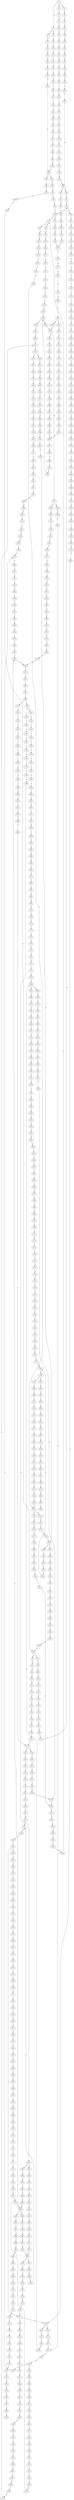 strict digraph  {
	S0 -> S1 [ label = A ];
	S0 -> S2 [ label = G ];
	S0 -> S3 [ label = C ];
	S1 -> S4 [ label = C ];
	S2 -> S5 [ label = A ];
	S2 -> S6 [ label = C ];
	S3 -> S7 [ label = G ];
	S4 -> S8 [ label = T ];
	S5 -> S9 [ label = A ];
	S6 -> S10 [ label = G ];
	S7 -> S11 [ label = G ];
	S8 -> S12 [ label = T ];
	S9 -> S13 [ label = C ];
	S10 -> S14 [ label = G ];
	S11 -> S15 [ label = A ];
	S12 -> S16 [ label = T ];
	S13 -> S17 [ label = T ];
	S14 -> S18 [ label = T ];
	S15 -> S19 [ label = C ];
	S16 -> S20 [ label = G ];
	S17 -> S21 [ label = G ];
	S18 -> S22 [ label = G ];
	S19 -> S23 [ label = G ];
	S20 -> S24 [ label = C ];
	S21 -> S25 [ label = G ];
	S22 -> S26 [ label = C ];
	S23 -> S27 [ label = T ];
	S24 -> S28 [ label = C ];
	S25 -> S29 [ label = C ];
	S26 -> S30 [ label = C ];
	S27 -> S31 [ label = C ];
	S28 -> S32 [ label = G ];
	S29 -> S33 [ label = G ];
	S30 -> S34 [ label = G ];
	S31 -> S35 [ label = G ];
	S32 -> S36 [ label = T ];
	S33 -> S37 [ label = C ];
	S34 -> S38 [ label = C ];
	S35 -> S39 [ label = T ];
	S36 -> S40 [ label = A ];
	S37 -> S41 [ label = A ];
	S38 -> S42 [ label = C ];
	S38 -> S43 [ label = A ];
	S39 -> S44 [ label = G ];
	S40 -> S45 [ label = G ];
	S41 -> S46 [ label = G ];
	S42 -> S47 [ label = G ];
	S43 -> S48 [ label = A ];
	S44 -> S49 [ label = A ];
	S45 -> S50 [ label = C ];
	S46 -> S51 [ label = C ];
	S47 -> S52 [ label = G ];
	S48 -> S53 [ label = C ];
	S49 -> S54 [ label = C ];
	S50 -> S55 [ label = C ];
	S51 -> S56 [ label = G ];
	S52 -> S57 [ label = T ];
	S53 -> S58 [ label = C ];
	S54 -> S59 [ label = C ];
	S55 -> S60 [ label = G ];
	S56 -> S61 [ label = G ];
	S57 -> S62 [ label = G ];
	S58 -> S63 [ label = A ];
	S59 -> S64 [ label = G ];
	S60 -> S65 [ label = G ];
	S60 -> S66 [ label = C ];
	S61 -> S67 [ label = G ];
	S62 -> S68 [ label = G ];
	S63 -> S69 [ label = G ];
	S64 -> S70 [ label = G ];
	S65 -> S71 [ label = T ];
	S66 -> S72 [ label = T ];
	S67 -> S73 [ label = T ];
	S68 -> S74 [ label = T ];
	S68 -> S75 [ label = A ];
	S69 -> S76 [ label = A ];
	S69 -> S77 [ label = T ];
	S70 -> S78 [ label = T ];
	S71 -> S79 [ label = G ];
	S72 -> S80 [ label = G ];
	S73 -> S81 [ label = G ];
	S74 -> S82 [ label = G ];
	S74 -> S83 [ label = T ];
	S75 -> S84 [ label = A ];
	S76 -> S85 [ label = A ];
	S77 -> S86 [ label = C ];
	S78 -> S87 [ label = C ];
	S79 -> S88 [ label = A ];
	S79 -> S68 [ label = G ];
	S80 -> S89 [ label = G ];
	S81 -> S90 [ label = C ];
	S82 -> S91 [ label = G ];
	S83 -> S92 [ label = A ];
	S84 -> S93 [ label = G ];
	S85 -> S94 [ label = C ];
	S86 -> S95 [ label = G ];
	S87 -> S96 [ label = G ];
	S88 -> S97 [ label = C ];
	S89 -> S98 [ label = A ];
	S90 -> S99 [ label = C ];
	S91 -> S100 [ label = A ];
	S92 -> S101 [ label = G ];
	S93 -> S102 [ label = A ];
	S94 -> S103 [ label = A ];
	S95 -> S104 [ label = C ];
	S96 -> S105 [ label = C ];
	S97 -> S106 [ label = G ];
	S98 -> S107 [ label = A ];
	S99 -> S108 [ label = G ];
	S100 -> S109 [ label = A ];
	S101 -> S110 [ label = A ];
	S102 -> S111 [ label = A ];
	S103 -> S112 [ label = G ];
	S104 -> S113 [ label = G ];
	S105 -> S114 [ label = G ];
	S106 -> S115 [ label = T ];
	S107 -> S116 [ label = G ];
	S108 -> S38 [ label = C ];
	S109 -> S117 [ label = C ];
	S110 -> S118 [ label = A ];
	S111 -> S119 [ label = C ];
	S112 -> S120 [ label = C ];
	S113 -> S121 [ label = C ];
	S114 -> S122 [ label = T ];
	S115 -> S123 [ label = G ];
	S116 -> S124 [ label = A ];
	S117 -> S125 [ label = C ];
	S118 -> S126 [ label = G ];
	S119 -> S127 [ label = G ];
	S120 -> S128 [ label = C ];
	S121 -> S129 [ label = A ];
	S122 -> S130 [ label = A ];
	S123 -> S131 [ label = G ];
	S124 -> S111 [ label = A ];
	S125 -> S132 [ label = T ];
	S126 -> S133 [ label = G ];
	S127 -> S134 [ label = G ];
	S128 -> S135 [ label = G ];
	S129 -> S136 [ label = G ];
	S130 -> S137 [ label = G ];
	S131 -> S138 [ label = G ];
	S132 -> S139 [ label = C ];
	S133 -> S140 [ label = G ];
	S134 -> S141 [ label = C ];
	S135 -> S142 [ label = T ];
	S136 -> S143 [ label = C ];
	S137 -> S144 [ label = C ];
	S138 -> S145 [ label = T ];
	S139 -> S146 [ label = G ];
	S140 -> S147 [ label = G ];
	S141 -> S148 [ label = A ];
	S142 -> S149 [ label = C ];
	S143 -> S150 [ label = C ];
	S144 -> S151 [ label = C ];
	S145 -> S152 [ label = A ];
	S146 -> S153 [ label = G ];
	S147 -> S154 [ label = T ];
	S147 -> S155 [ label = G ];
	S148 -> S156 [ label = C ];
	S149 -> S157 [ label = C ];
	S150 -> S158 [ label = G ];
	S151 -> S60 [ label = G ];
	S152 -> S159 [ label = C ];
	S153 -> S160 [ label = C ];
	S154 -> S161 [ label = C ];
	S155 -> S162 [ label = T ];
	S156 -> S163 [ label = C ];
	S156 -> S164 [ label = T ];
	S157 -> S165 [ label = T ];
	S158 -> S166 [ label = G ];
	S159 -> S167 [ label = T ];
	S160 -> S168 [ label = A ];
	S161 -> S169 [ label = T ];
	S162 -> S170 [ label = C ];
	S163 -> S171 [ label = G ];
	S164 -> S172 [ label = G ];
	S165 -> S173 [ label = C ];
	S166 -> S174 [ label = T ];
	S167 -> S175 [ label = A ];
	S168 -> S176 [ label = C ];
	S169 -> S177 [ label = C ];
	S170 -> S178 [ label = C ];
	S171 -> S179 [ label = A ];
	S171 -> S180 [ label = G ];
	S172 -> S181 [ label = G ];
	S173 -> S182 [ label = T ];
	S174 -> S79 [ label = G ];
	S175 -> S183 [ label = T ];
	S176 -> S184 [ label = G ];
	S176 -> S185 [ label = C ];
	S177 -> S186 [ label = T ];
	S178 -> S187 [ label = G ];
	S179 -> S188 [ label = G ];
	S179 -> S189 [ label = A ];
	S180 -> S190 [ label = G ];
	S181 -> S191 [ label = G ];
	S182 -> S192 [ label = T ];
	S182 -> S193 [ label = G ];
	S183 -> S194 [ label = T ];
	S184 -> S195 [ label = C ];
	S185 -> S171 [ label = G ];
	S186 -> S196 [ label = C ];
	S187 -> S197 [ label = C ];
	S187 -> S198 [ label = T ];
	S188 -> S199 [ label = T ];
	S189 -> S200 [ label = T ];
	S190 -> S201 [ label = A ];
	S191 -> S202 [ label = A ];
	S192 -> S203 [ label = C ];
	S193 -> S204 [ label = T ];
	S194 -> S205 [ label = G ];
	S195 -> S206 [ label = G ];
	S196 -> S207 [ label = G ];
	S197 -> S208 [ label = C ];
	S198 -> S209 [ label = C ];
	S199 -> S210 [ label = C ];
	S200 -> S211 [ label = G ];
	S201 -> S212 [ label = A ];
	S202 -> S213 [ label = A ];
	S203 -> S214 [ label = T ];
	S204 -> S215 [ label = C ];
	S205 -> S216 [ label = G ];
	S206 -> S217 [ label = C ];
	S207 -> S218 [ label = T ];
	S208 -> S219 [ label = G ];
	S209 -> S220 [ label = G ];
	S210 -> S221 [ label = C ];
	S211 -> S222 [ label = T ];
	S212 -> S223 [ label = T ];
	S213 -> S224 [ label = C ];
	S214 -> S225 [ label = C ];
	S215 -> S226 [ label = G ];
	S216 -> S227 [ label = A ];
	S217 -> S228 [ label = G ];
	S218 -> S229 [ label = G ];
	S219 -> S230 [ label = G ];
	S220 -> S231 [ label = G ];
	S221 -> S232 [ label = A ];
	S222 -> S233 [ label = A ];
	S223 -> S234 [ label = T ];
	S224 -> S235 [ label = T ];
	S225 -> S236 [ label = G ];
	S226 -> S237 [ label = T ];
	S227 -> S238 [ label = A ];
	S228 -> S239 [ label = C ];
	S228 -> S240 [ label = G ];
	S229 -> S241 [ label = G ];
	S230 -> S242 [ label = A ];
	S231 -> S243 [ label = A ];
	S232 -> S244 [ label = G ];
	S233 -> S245 [ label = G ];
	S234 -> S246 [ label = G ];
	S235 -> S247 [ label = G ];
	S236 -> S248 [ label = G ];
	S237 -> S249 [ label = G ];
	S238 -> S250 [ label = C ];
	S239 -> S251 [ label = G ];
	S240 -> S252 [ label = C ];
	S241 -> S253 [ label = T ];
	S242 -> S254 [ label = A ];
	S243 -> S255 [ label = A ];
	S244 -> S256 [ label = T ];
	S244 -> S257 [ label = C ];
	S245 -> S258 [ label = T ];
	S246 -> S259 [ label = A ];
	S247 -> S260 [ label = G ];
	S248 -> S261 [ label = A ];
	S249 -> S262 [ label = G ];
	S250 -> S263 [ label = G ];
	S251 -> S264 [ label = T ];
	S252 -> S265 [ label = T ];
	S253 -> S266 [ label = A ];
	S254 -> S267 [ label = C ];
	S255 -> S268 [ label = C ];
	S256 -> S269 [ label = A ];
	S257 -> S270 [ label = T ];
	S258 -> S271 [ label = T ];
	S259 -> S272 [ label = A ];
	S260 -> S273 [ label = A ];
	S261 -> S274 [ label = G ];
	S262 -> S275 [ label = T ];
	S263 -> S276 [ label = G ];
	S264 -> S277 [ label = C ];
	S265 -> S278 [ label = G ];
	S266 -> S279 [ label = C ];
	S267 -> S280 [ label = T ];
	S268 -> S281 [ label = A ];
	S268 -> S282 [ label = T ];
	S269 -> S283 [ label = G ];
	S270 -> S284 [ label = T ];
	S271 -> S285 [ label = T ];
	S272 -> S286 [ label = C ];
	S273 -> S287 [ label = C ];
	S274 -> S288 [ label = A ];
	S275 -> S266 [ label = A ];
	S276 -> S289 [ label = T ];
	S277 -> S290 [ label = G ];
	S278 -> S291 [ label = G ];
	S279 -> S292 [ label = C ];
	S280 -> S293 [ label = G ];
	S281 -> S294 [ label = G ];
	S282 -> S295 [ label = A ];
	S283 -> S296 [ label = G ];
	S284 -> S297 [ label = C ];
	S285 -> S298 [ label = C ];
	S286 -> S299 [ label = C ];
	S287 -> S300 [ label = C ];
	S288 -> S301 [ label = G ];
	S289 -> S302 [ label = A ];
	S290 -> S303 [ label = A ];
	S291 -> S304 [ label = A ];
	S292 -> S305 [ label = G ];
	S293 -> S306 [ label = C ];
	S294 -> S307 [ label = G ];
	S295 -> S308 [ label = C ];
	S296 -> S309 [ label = G ];
	S297 -> S310 [ label = A ];
	S298 -> S311 [ label = A ];
	S299 -> S312 [ label = C ];
	S300 -> S313 [ label = C ];
	S301 -> S314 [ label = G ];
	S302 -> S315 [ label = C ];
	S303 -> S316 [ label = C ];
	S304 -> S317 [ label = A ];
	S305 -> S318 [ label = G ];
	S306 -> S319 [ label = A ];
	S307 -> S320 [ label = A ];
	S308 -> S321 [ label = A ];
	S309 -> S322 [ label = T ];
	S310 -> S323 [ label = C ];
	S311 -> S324 [ label = C ];
	S312 -> S325 [ label = G ];
	S313 -> S326 [ label = G ];
	S314 -> S327 [ label = T ];
	S315 -> S328 [ label = G ];
	S316 -> S329 [ label = G ];
	S317 -> S330 [ label = T ];
	S318 -> S331 [ label = T ];
	S319 -> S332 [ label = A ];
	S320 -> S333 [ label = A ];
	S321 -> S334 [ label = A ];
	S322 -> S335 [ label = C ];
	S323 -> S336 [ label = G ];
	S324 -> S337 [ label = T ];
	S325 -> S338 [ label = T ];
	S326 -> S339 [ label = T ];
	S327 -> S340 [ label = C ];
	S328 -> S341 [ label = A ];
	S329 -> S342 [ label = C ];
	S330 -> S343 [ label = G ];
	S331 -> S344 [ label = G ];
	S332 -> S345 [ label = C ];
	S333 -> S346 [ label = T ];
	S334 -> S347 [ label = C ];
	S335 -> S348 [ label = A ];
	S336 -> S349 [ label = C ];
	S337 -> S350 [ label = C ];
	S338 -> S351 [ label = C ];
	S339 -> S352 [ label = C ];
	S340 -> S353 [ label = C ];
	S341 -> S354 [ label = A ];
	S342 -> S355 [ label = G ];
	S343 -> S356 [ label = G ];
	S344 -> S357 [ label = G ];
	S345 -> S358 [ label = C ];
	S346 -> S359 [ label = A ];
	S347 -> S360 [ label = G ];
	S348 -> S361 [ label = C ];
	S349 -> S362 [ label = C ];
	S350 -> S363 [ label = C ];
	S351 -> S364 [ label = T ];
	S352 -> S364 [ label = T ];
	S353 -> S365 [ label = C ];
	S354 -> S366 [ label = G ];
	S355 -> S367 [ label = C ];
	S356 -> S368 [ label = G ];
	S357 -> S74 [ label = T ];
	S358 -> S369 [ label = A ];
	S359 -> S370 [ label = G ];
	S360 -> S371 [ label = A ];
	S361 -> S372 [ label = T ];
	S362 -> S373 [ label = C ];
	S363 -> S374 [ label = T ];
	S364 -> S375 [ label = C ];
	S365 -> S376 [ label = A ];
	S365 -> S377 [ label = G ];
	S366 -> S378 [ label = A ];
	S367 -> S379 [ label = C ];
	S368 -> S380 [ label = G ];
	S369 -> S69 [ label = G ];
	S370 -> S381 [ label = T ];
	S371 -> S382 [ label = A ];
	S372 -> S383 [ label = C ];
	S373 -> S384 [ label = T ];
	S374 -> S385 [ label = T ];
	S375 -> S386 [ label = G ];
	S376 -> S387 [ label = G ];
	S377 -> S388 [ label = G ];
	S377 -> S389 [ label = A ];
	S378 -> S390 [ label = A ];
	S379 -> S391 [ label = T ];
	S380 -> S392 [ label = T ];
	S381 -> S393 [ label = C ];
	S382 -> S394 [ label = A ];
	S383 -> S395 [ label = G ];
	S384 -> S396 [ label = T ];
	S385 -> S397 [ label = T ];
	S386 -> S398 [ label = G ];
	S387 -> S399 [ label = A ];
	S388 -> S400 [ label = A ];
	S389 -> S401 [ label = G ];
	S389 -> S402 [ label = A ];
	S390 -> S403 [ label = G ];
	S391 -> S404 [ label = C ];
	S392 -> S405 [ label = C ];
	S393 -> S406 [ label = T ];
	S394 -> S407 [ label = A ];
	S395 -> S408 [ label = C ];
	S396 -> S409 [ label = C ];
	S397 -> S410 [ label = C ];
	S398 -> S411 [ label = C ];
	S399 -> S412 [ label = G ];
	S400 -> S413 [ label = G ];
	S401 -> S414 [ label = T ];
	S402 -> S415 [ label = G ];
	S403 -> S416 [ label = T ];
	S404 -> S417 [ label = G ];
	S405 -> S418 [ label = C ];
	S406 -> S419 [ label = C ];
	S407 -> S420 [ label = C ];
	S408 -> S421 [ label = T ];
	S409 -> S422 [ label = A ];
	S410 -> S423 [ label = A ];
	S411 -> S424 [ label = A ];
	S412 -> S425 [ label = C ];
	S413 -> S426 [ label = G ];
	S414 -> S427 [ label = C ];
	S415 -> S428 [ label = T ];
	S416 -> S429 [ label = G ];
	S417 -> S430 [ label = G ];
	S418 -> S187 [ label = G ];
	S419 -> S431 [ label = T ];
	S420 -> S432 [ label = A ];
	S421 -> S433 [ label = T ];
	S422 -> S434 [ label = T ];
	S423 -> S435 [ label = T ];
	S424 -> S176 [ label = C ];
	S425 -> S436 [ label = C ];
	S426 -> S437 [ label = C ];
	S427 -> S221 [ label = C ];
	S428 -> S438 [ label = C ];
	S429 -> S439 [ label = T ];
	S430 -> S440 [ label = G ];
	S431 -> S441 [ label = C ];
	S432 -> S442 [ label = G ];
	S433 -> S443 [ label = C ];
	S434 -> S444 [ label = C ];
	S435 -> S445 [ label = C ];
	S436 -> S446 [ label = A ];
	S437 -> S447 [ label = G ];
	S438 -> S448 [ label = G ];
	S439 -> S449 [ label = C ];
	S440 -> S450 [ label = C ];
	S441 -> S451 [ label = T ];
	S442 -> S452 [ label = A ];
	S443 -> S453 [ label = A ];
	S444 -> S454 [ label = C ];
	S445 -> S455 [ label = C ];
	S446 -> S456 [ label = C ];
	S447 -> S457 [ label = T ];
	S448 -> S458 [ label = C ];
	S448 -> S459 [ label = A ];
	S449 -> S460 [ label = C ];
	S450 -> S461 [ label = T ];
	S451 -> S462 [ label = G ];
	S452 -> S463 [ label = A ];
	S453 -> S464 [ label = T ];
	S454 -> S465 [ label = A ];
	S455 -> S465 [ label = A ];
	S456 -> S466 [ label = G ];
	S457 -> S467 [ label = G ];
	S458 -> S468 [ label = G ];
	S459 -> S469 [ label = G ];
	S460 -> S470 [ label = T ];
	S461 -> S471 [ label = C ];
	S462 -> S472 [ label = A ];
	S463 -> S473 [ label = G ];
	S464 -> S474 [ label = C ];
	S465 -> S475 [ label = G ];
	S466 -> S476 [ label = G ];
	S467 -> S477 [ label = G ];
	S468 -> S478 [ label = G ];
	S469 -> S479 [ label = G ];
	S470 -> S480 [ label = G ];
	S471 -> S481 [ label = A ];
	S472 -> S482 [ label = G ];
	S473 -> S483 [ label = G ];
	S474 -> S454 [ label = C ];
	S475 -> S484 [ label = A ];
	S476 -> S485 [ label = T ];
	S477 -> S486 [ label = T ];
	S478 -> S487 [ label = C ];
	S479 -> S488 [ label = T ];
	S480 -> S489 [ label = G ];
	S481 -> S490 [ label = C ];
	S482 -> S491 [ label = T ];
	S483 -> S492 [ label = G ];
	S484 -> S493 [ label = A ];
	S485 -> S494 [ label = T ];
	S486 -> S495 [ label = A ];
	S487 -> S496 [ label = T ];
	S488 -> S497 [ label = A ];
	S489 -> S498 [ label = C ];
	S490 -> S499 [ label = G ];
	S491 -> S500 [ label = A ];
	S492 -> S147 [ label = G ];
	S493 -> S501 [ label = C ];
	S494 -> S502 [ label = A ];
	S495 -> S503 [ label = T ];
	S496 -> S504 [ label = A ];
	S497 -> S505 [ label = T ];
	S498 -> S506 [ label = C ];
	S499 -> S507 [ label = T ];
	S501 -> S508 [ label = C ];
	S502 -> S509 [ label = C ];
	S503 -> S510 [ label = G ];
	S504 -> S511 [ label = T ];
	S505 -> S512 [ label = A ];
	S506 -> S513 [ label = T ];
	S507 -> S514 [ label = C ];
	S508 -> S515 [ label = A ];
	S508 -> S516 [ label = G ];
	S509 -> S517 [ label = T ];
	S510 -> S518 [ label = A ];
	S511 -> S519 [ label = A ];
	S512 -> S520 [ label = A ];
	S513 -> S521 [ label = G ];
	S514 -> S522 [ label = C ];
	S515 -> S523 [ label = G ];
	S515 -> S524 [ label = C ];
	S516 -> S525 [ label = G ];
	S517 -> S526 [ label = G ];
	S518 -> S527 [ label = G ];
	S519 -> S528 [ label = G ];
	S520 -> S529 [ label = G ];
	S521 -> S530 [ label = G ];
	S522 -> S531 [ label = A ];
	S523 -> S532 [ label = A ];
	S524 -> S533 [ label = C ];
	S525 -> S534 [ label = A ];
	S526 -> S535 [ label = C ];
	S527 -> S536 [ label = C ];
	S528 -> S537 [ label = T ];
	S529 -> S538 [ label = T ];
	S530 -> S539 [ label = G ];
	S531 -> S540 [ label = G ];
	S532 -> S541 [ label = C ];
	S533 -> S542 [ label = A ];
	S534 -> S543 [ label = C ];
	S535 -> S544 [ label = A ];
	S536 -> S545 [ label = G ];
	S537 -> S546 [ label = A ];
	S538 -> S547 [ label = C ];
	S539 -> S548 [ label = T ];
	S540 -> S549 [ label = C ];
	S541 -> S550 [ label = T ];
	S542 -> S551 [ label = C ];
	S543 -> S552 [ label = G ];
	S544 -> S553 [ label = G ];
	S545 -> S554 [ label = G ];
	S546 -> S555 [ label = G ];
	S547 -> S556 [ label = G ];
	S548 -> S557 [ label = C ];
	S549 -> S270 [ label = T ];
	S550 -> S558 [ label = C ];
	S551 -> S559 [ label = C ];
	S552 -> S560 [ label = C ];
	S553 -> S561 [ label = A ];
	S554 -> S562 [ label = T ];
	S555 -> S563 [ label = C ];
	S556 -> S564 [ label = T ];
	S557 -> S565 [ label = C ];
	S558 -> S566 [ label = C ];
	S559 -> S567 [ label = C ];
	S560 -> S568 [ label = C ];
	S561 -> S569 [ label = C ];
	S562 -> S570 [ label = C ];
	S563 -> S571 [ label = C ];
	S564 -> S572 [ label = G ];
	S565 -> S573 [ label = C ];
	S566 -> S574 [ label = C ];
	S567 -> S575 [ label = C ];
	S568 -> S576 [ label = C ];
	S569 -> S577 [ label = G ];
	S570 -> S578 [ label = G ];
	S571 -> S579 [ label = G ];
	S572 -> S580 [ label = G ];
	S573 -> S581 [ label = G ];
	S574 -> S582 [ label = A ];
	S575 -> S583 [ label = T ];
	S576 -> S584 [ label = A ];
	S577 -> S585 [ label = G ];
	S578 -> S586 [ label = C ];
	S579 -> S587 [ label = A ];
	S580 -> S275 [ label = T ];
	S581 -> S389 [ label = A ];
	S582 -> S588 [ label = T ];
	S583 -> S589 [ label = T ];
	S584 -> S590 [ label = T ];
	S585 -> S591 [ label = A ];
	S586 -> S592 [ label = A ];
	S587 -> S593 [ label = A ];
	S588 -> S594 [ label = C ];
	S589 -> S595 [ label = C ];
	S590 -> S596 [ label = C ];
	S591 -> S597 [ label = C ];
	S592 -> S598 [ label = C ];
	S593 -> S599 [ label = A ];
	S594 -> S600 [ label = T ];
	S595 -> S601 [ label = C ];
	S595 -> S602 [ label = G ];
	S596 -> S603 [ label = G ];
	S597 -> S604 [ label = A ];
	S598 -> S605 [ label = G ];
	S599 -> S606 [ label = C ];
	S600 -> S607 [ label = G ];
	S601 -> S608 [ label = T ];
	S602 -> S609 [ label = A ];
	S603 -> S610 [ label = T ];
	S604 -> S611 [ label = C ];
	S605 -> S612 [ label = C ];
	S606 -> S613 [ label = C ];
	S607 -> S614 [ label = C ];
	S608 -> S615 [ label = G ];
	S609 -> S616 [ label = T ];
	S610 -> S617 [ label = C ];
	S611 -> S618 [ label = A ];
	S612 -> S619 [ label = G ];
	S613 -> S620 [ label = C ];
	S614 -> S621 [ label = C ];
	S615 -> S622 [ label = T ];
	S616 -> S623 [ label = C ];
	S617 -> S624 [ label = C ];
	S618 -> S625 [ label = C ];
	S619 -> S217 [ label = C ];
	S620 -> S626 [ label = C ];
	S621 -> S627 [ label = A ];
	S622 -> S628 [ label = C ];
	S623 -> S629 [ label = G ];
	S624 -> S630 [ label = T ];
	S625 -> S631 [ label = C ];
	S626 -> S632 [ label = G ];
	S627 -> S633 [ label = G ];
	S628 -> S634 [ label = C ];
	S629 -> S635 [ label = T ];
	S630 -> S636 [ label = C ];
	S631 -> S637 [ label = T ];
	S632 -> S638 [ label = A ];
	S633 -> S639 [ label = T ];
	S634 -> S640 [ label = T ];
	S635 -> S641 [ label = T ];
	S636 -> S182 [ label = T ];
	S637 -> S642 [ label = C ];
	S638 -> S643 [ label = C ];
	S639 -> S644 [ label = C ];
	S640 -> S645 [ label = A ];
	S640 -> S646 [ label = T ];
	S641 -> S647 [ label = T ];
	S642 -> S648 [ label = T ];
	S643 -> S649 [ label = T ];
	S644 -> S650 [ label = G ];
	S645 -> S651 [ label = C ];
	S646 -> S652 [ label = G ];
	S647 -> S653 [ label = G ];
	S648 -> S654 [ label = A ];
	S649 -> S655 [ label = A ];
	S650 -> S656 [ label = T ];
	S651 -> S657 [ label = T ];
	S652 -> S658 [ label = T ];
	S653 -> S659 [ label = T ];
	S654 -> S660 [ label = G ];
	S655 -> S661 [ label = G ];
	S656 -> S662 [ label = A ];
	S657 -> S663 [ label = A ];
	S658 -> S664 [ label = A ];
	S659 -> S665 [ label = A ];
	S660 -> S666 [ label = A ];
	S661 -> S667 [ label = A ];
	S662 -> S668 [ label = A ];
	S663 -> S669 [ label = C ];
	S664 -> S670 [ label = G ];
	S665 -> S671 [ label = G ];
	S666 -> S672 [ label = A ];
	S667 -> S673 [ label = A ];
	S668 -> S674 [ label = G ];
	S669 -> S675 [ label = C ];
	S670 -> S676 [ label = G ];
	S671 -> S677 [ label = G ];
	S672 -> S678 [ label = C ];
	S673 -> S679 [ label = T ];
	S674 -> S680 [ label = A ];
	S675 -> S681 [ label = A ];
	S676 -> S682 [ label = A ];
	S677 -> S682 [ label = A ];
	S678 -> S683 [ label = G ];
	S679 -> S684 [ label = C ];
	S680 -> S685 [ label = C ];
	S681 -> S686 [ label = G ];
	S682 -> S687 [ label = G ];
	S682 -> S688 [ label = A ];
	S683 -> S689 [ label = A ];
	S684 -> S690 [ label = G ];
	S685 -> S691 [ label = G ];
	S686 -> S692 [ label = G ];
	S687 -> S693 [ label = A ];
	S688 -> S694 [ label = A ];
	S689 -> S695 [ label = G ];
	S690 -> S696 [ label = G ];
	S691 -> S697 [ label = G ];
	S692 -> S698 [ label = A ];
	S693 -> S699 [ label = G ];
	S694 -> S700 [ label = G ];
	S695 -> S701 [ label = G ];
	S696 -> S702 [ label = G ];
	S697 -> S703 [ label = C ];
	S698 -> S704 [ label = G ];
	S699 -> S705 [ label = G ];
	S700 -> S706 [ label = G ];
	S701 -> S707 [ label = T ];
	S702 -> S708 [ label = T ];
	S703 -> S709 [ label = T ];
	S704 -> S710 [ label = A ];
	S705 -> S327 [ label = T ];
	S706 -> S711 [ label = T ];
	S707 -> S712 [ label = G ];
	S708 -> S713 [ label = A ];
	S709 -> S714 [ label = C ];
	S710 -> S715 [ label = G ];
	S711 -> S716 [ label = C ];
	S712 -> S717 [ label = T ];
	S713 -> S718 [ label = T ];
	S714 -> S719 [ label = T ];
	S715 -> S720 [ label = T ];
	S716 -> S721 [ label = C ];
	S717 -> S722 [ label = C ];
	S718 -> S723 [ label = C ];
	S719 -> S724 [ label = C ];
	S720 -> S725 [ label = C ];
	S721 -> S726 [ label = C ];
	S722 -> S727 [ label = C ];
	S723 -> S728 [ label = C ];
	S724 -> S729 [ label = G ];
	S725 -> S730 [ label = A ];
	S726 -> S377 [ label = G ];
	S727 -> S731 [ label = C ];
	S728 -> S732 [ label = C ];
	S729 -> S733 [ label = A ];
	S730 -> S734 [ label = G ];
	S731 -> S735 [ label = T ];
	S732 -> S736 [ label = G ];
	S733 -> S737 [ label = A ];
	S734 -> S738 [ label = G ];
	S735 -> S739 [ label = G ];
	S736 -> S740 [ label = A ];
	S737 -> S741 [ label = G ];
	S738 -> S742 [ label = A ];
	S739 -> S743 [ label = T ];
	S740 -> S744 [ label = A ];
	S741 -> S745 [ label = T ];
	S742 -> S746 [ label = C ];
	S743 -> S747 [ label = C ];
	S744 -> S748 [ label = A ];
	S745 -> S749 [ label = C ];
	S746 -> S750 [ label = C ];
	S747 -> S751 [ label = C ];
	S748 -> S752 [ label = G ];
	S749 -> S448 [ label = G ];
	S750 -> S753 [ label = A ];
	S751 -> S640 [ label = T ];
	S752 -> S754 [ label = T ];
	S753 -> S755 [ label = G ];
	S754 -> S756 [ label = G ];
	S755 -> S757 [ label = T ];
	S756 -> S758 [ label = T ];
	S757 -> S759 [ label = C ];
	S758 -> S760 [ label = C ];
	S759 -> S761 [ label = T ];
	S760 -> S762 [ label = G ];
	S761 -> S763 [ label = C ];
	S762 -> S764 [ label = T ];
	S763 -> S765 [ label = T ];
	S764 -> S766 [ label = C ];
	S765 -> S767 [ label = G ];
	S766 -> S768 [ label = G ];
	S767 -> S769 [ label = T ];
	S768 -> S770 [ label = G ];
	S769 -> S771 [ label = A ];
	S770 -> S772 [ label = A ];
	S772 -> S255 [ label = A ];
}
